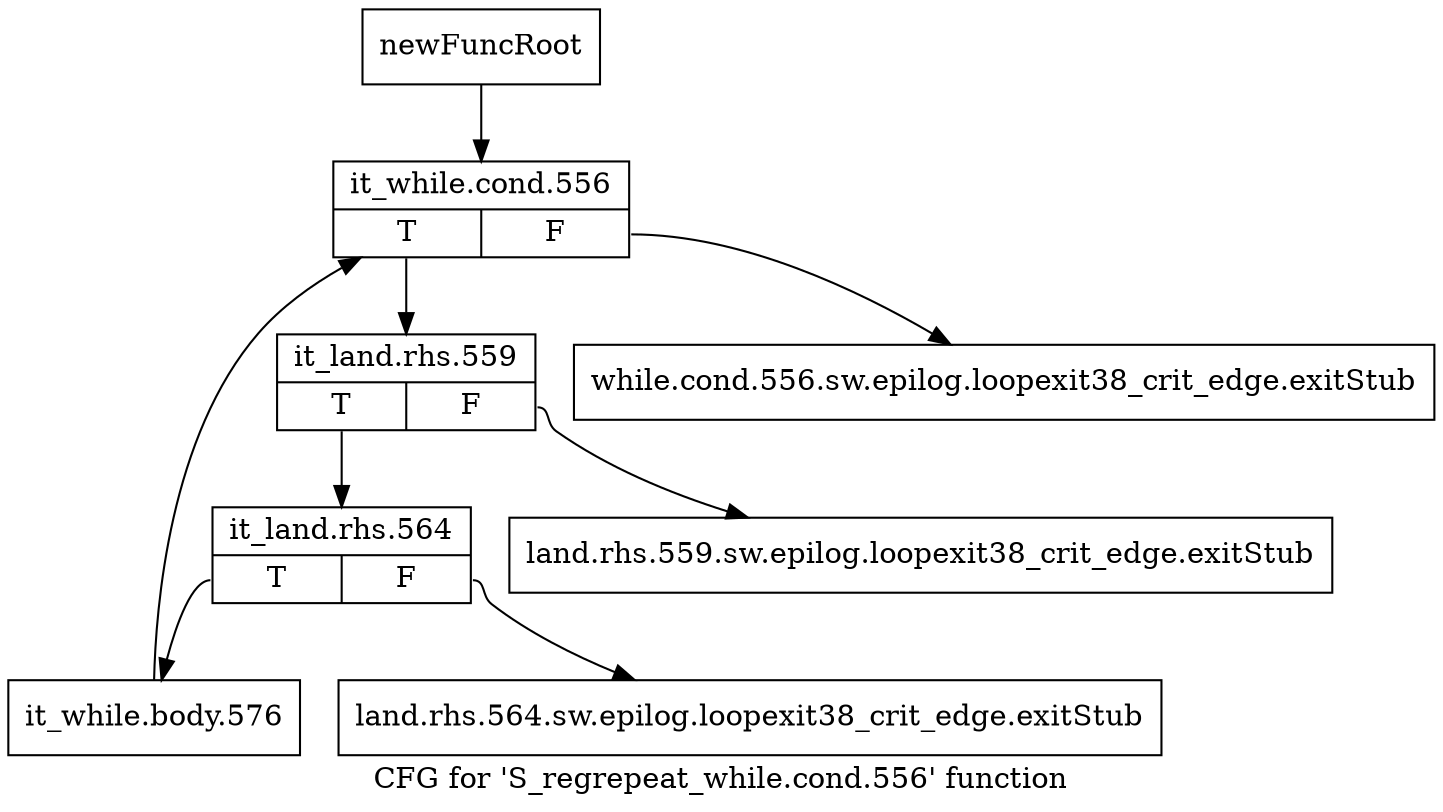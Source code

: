 digraph "CFG for 'S_regrepeat_while.cond.556' function" {
	label="CFG for 'S_regrepeat_while.cond.556' function";

	Node0x542bf10 [shape=record,label="{newFuncRoot}"];
	Node0x542bf10 -> Node0x542c050;
	Node0x542bf60 [shape=record,label="{while.cond.556.sw.epilog.loopexit38_crit_edge.exitStub}"];
	Node0x542bfb0 [shape=record,label="{land.rhs.559.sw.epilog.loopexit38_crit_edge.exitStub}"];
	Node0x542c000 [shape=record,label="{land.rhs.564.sw.epilog.loopexit38_crit_edge.exitStub}"];
	Node0x542c050 [shape=record,label="{it_while.cond.556|{<s0>T|<s1>F}}"];
	Node0x542c050:s0 -> Node0x542c0a0;
	Node0x542c050:s1 -> Node0x542bf60;
	Node0x542c0a0 [shape=record,label="{it_land.rhs.559|{<s0>T|<s1>F}}"];
	Node0x542c0a0:s0 -> Node0x542c9b0;
	Node0x542c0a0:s1 -> Node0x542bfb0;
	Node0x542c9b0 [shape=record,label="{it_land.rhs.564|{<s0>T|<s1>F}}"];
	Node0x542c9b0:s0 -> Node0x542ca00;
	Node0x542c9b0:s1 -> Node0x542c000;
	Node0x542ca00 [shape=record,label="{it_while.body.576}"];
	Node0x542ca00 -> Node0x542c050;
}
